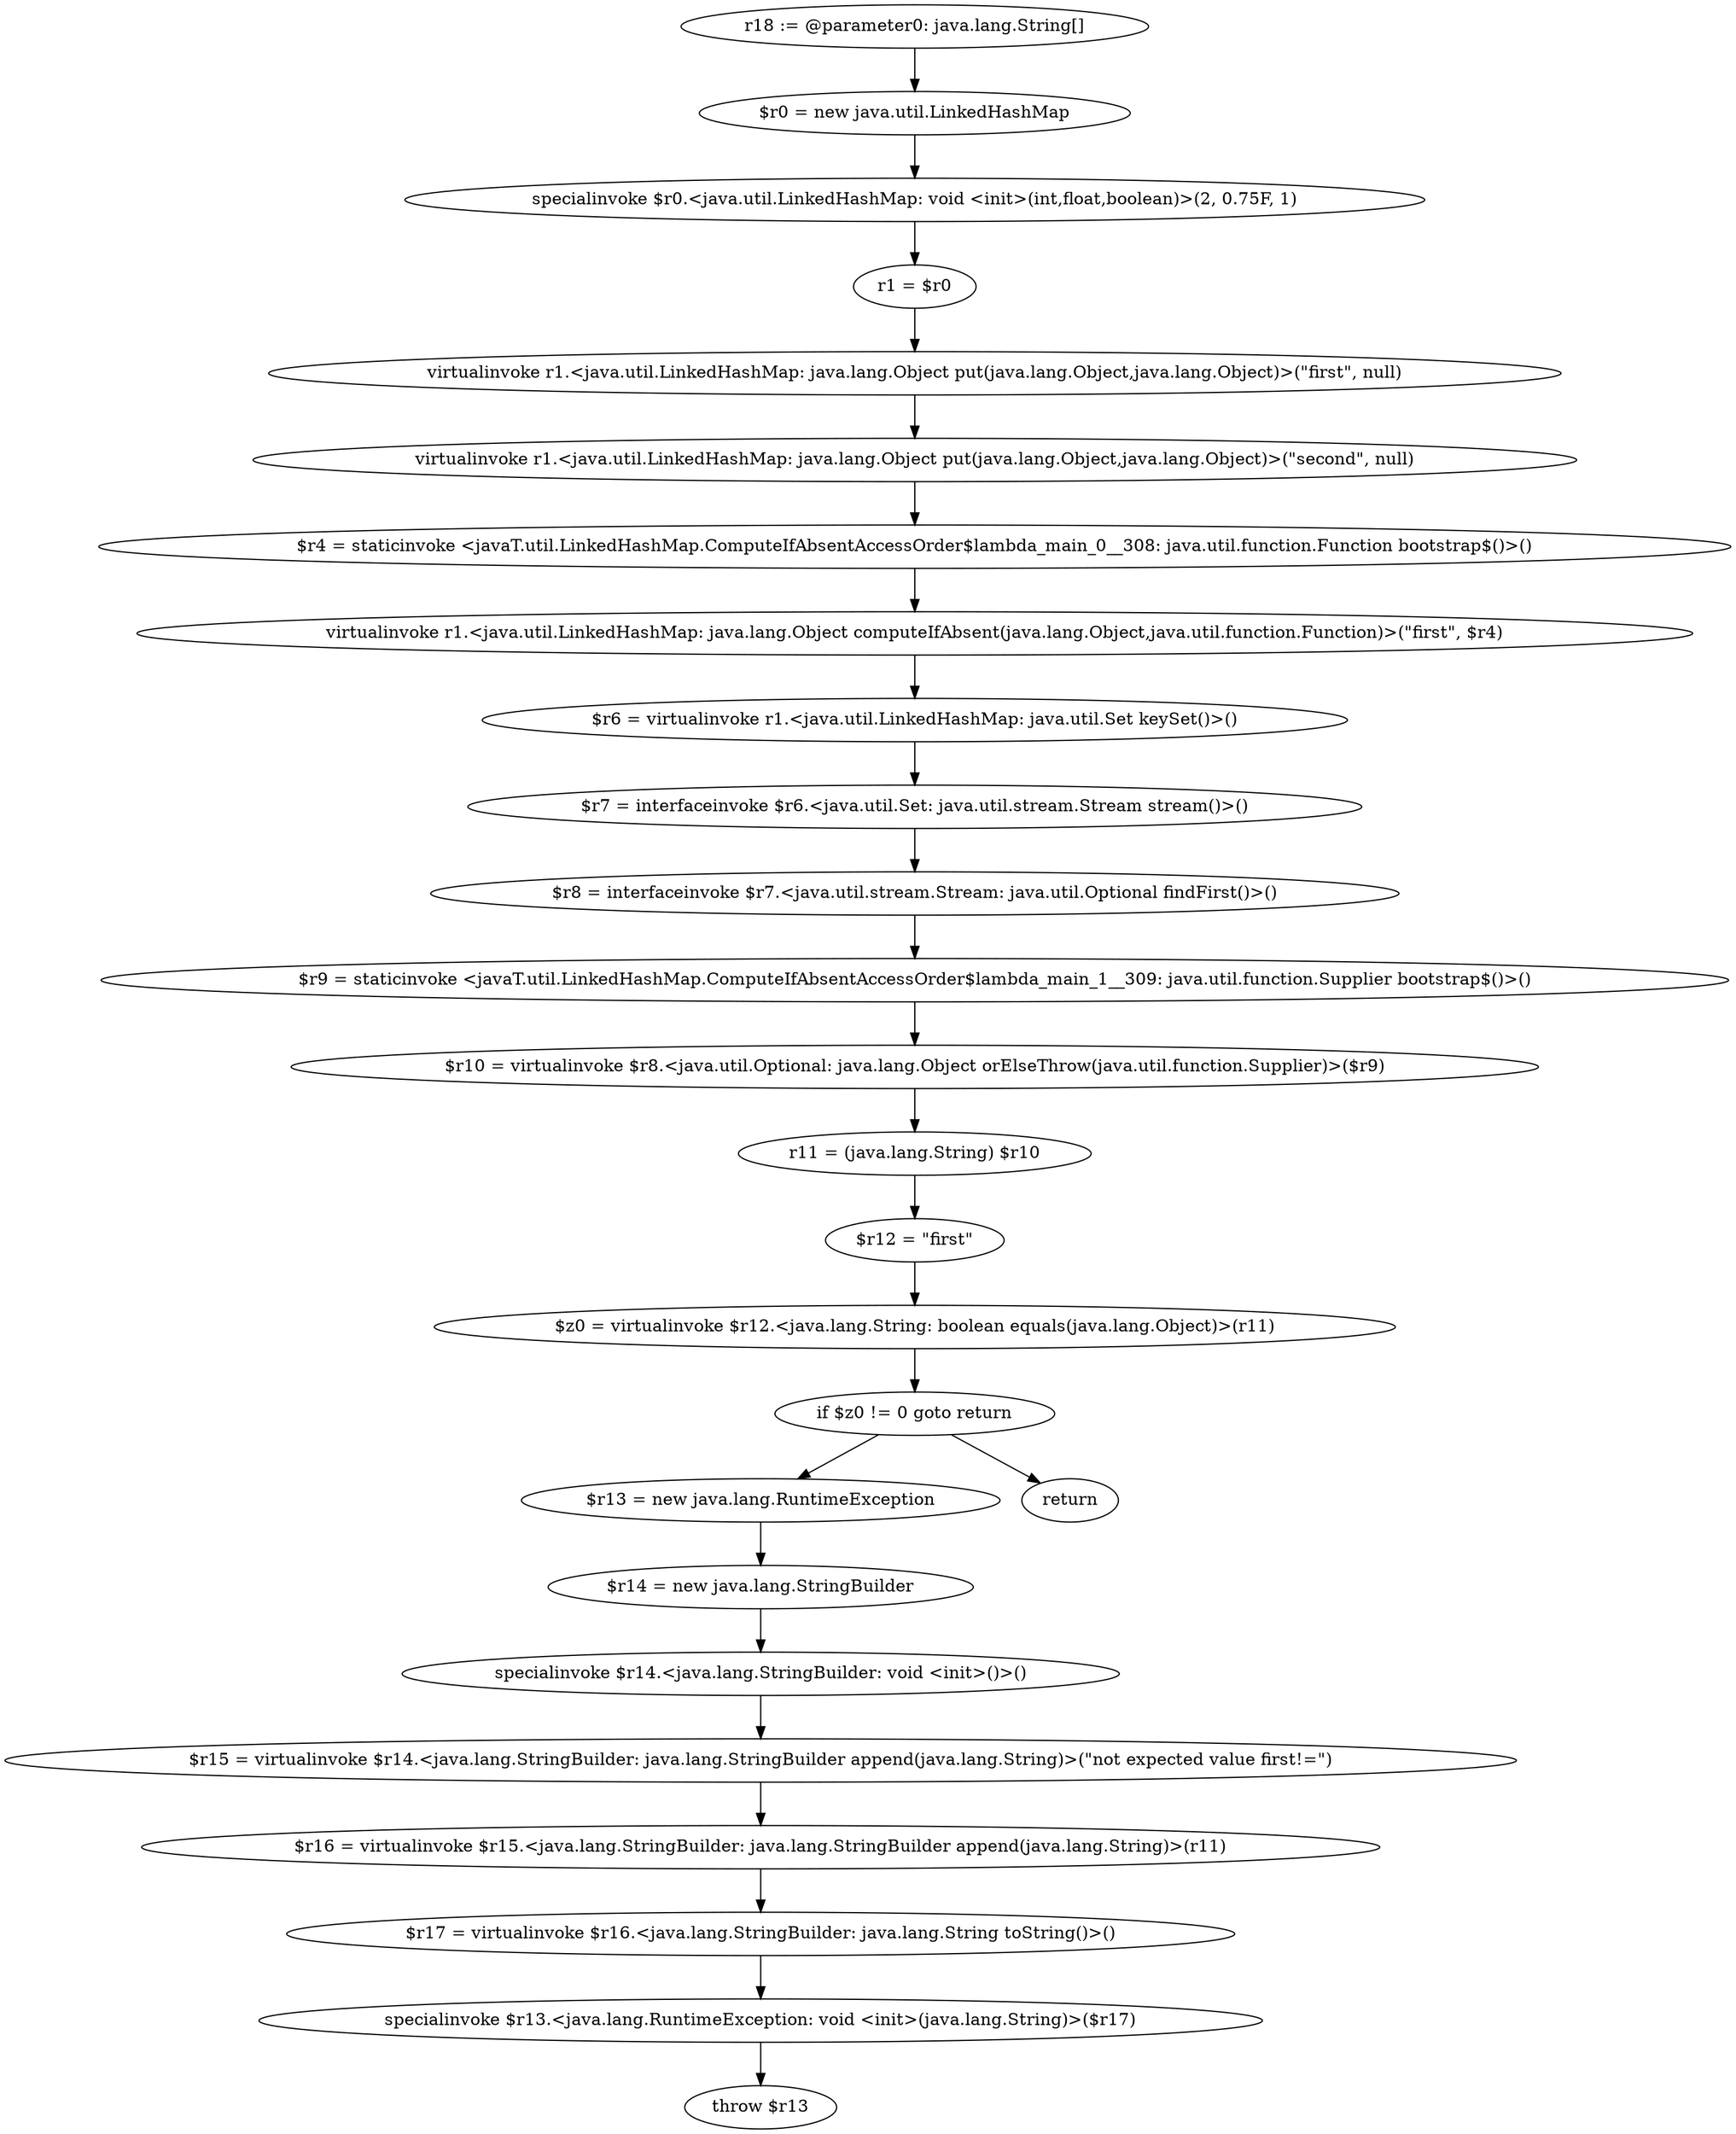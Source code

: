 digraph "unitGraph" {
    "r18 := @parameter0: java.lang.String[]"
    "$r0 = new java.util.LinkedHashMap"
    "specialinvoke $r0.<java.util.LinkedHashMap: void <init>(int,float,boolean)>(2, 0.75F, 1)"
    "r1 = $r0"
    "virtualinvoke r1.<java.util.LinkedHashMap: java.lang.Object put(java.lang.Object,java.lang.Object)>(\"first\", null)"
    "virtualinvoke r1.<java.util.LinkedHashMap: java.lang.Object put(java.lang.Object,java.lang.Object)>(\"second\", null)"
    "$r4 = staticinvoke <javaT.util.LinkedHashMap.ComputeIfAbsentAccessOrder$lambda_main_0__308: java.util.function.Function bootstrap$()>()"
    "virtualinvoke r1.<java.util.LinkedHashMap: java.lang.Object computeIfAbsent(java.lang.Object,java.util.function.Function)>(\"first\", $r4)"
    "$r6 = virtualinvoke r1.<java.util.LinkedHashMap: java.util.Set keySet()>()"
    "$r7 = interfaceinvoke $r6.<java.util.Set: java.util.stream.Stream stream()>()"
    "$r8 = interfaceinvoke $r7.<java.util.stream.Stream: java.util.Optional findFirst()>()"
    "$r9 = staticinvoke <javaT.util.LinkedHashMap.ComputeIfAbsentAccessOrder$lambda_main_1__309: java.util.function.Supplier bootstrap$()>()"
    "$r10 = virtualinvoke $r8.<java.util.Optional: java.lang.Object orElseThrow(java.util.function.Supplier)>($r9)"
    "r11 = (java.lang.String) $r10"
    "$r12 = \"first\""
    "$z0 = virtualinvoke $r12.<java.lang.String: boolean equals(java.lang.Object)>(r11)"
    "if $z0 != 0 goto return"
    "$r13 = new java.lang.RuntimeException"
    "$r14 = new java.lang.StringBuilder"
    "specialinvoke $r14.<java.lang.StringBuilder: void <init>()>()"
    "$r15 = virtualinvoke $r14.<java.lang.StringBuilder: java.lang.StringBuilder append(java.lang.String)>(\"not expected value first!=\")"
    "$r16 = virtualinvoke $r15.<java.lang.StringBuilder: java.lang.StringBuilder append(java.lang.String)>(r11)"
    "$r17 = virtualinvoke $r16.<java.lang.StringBuilder: java.lang.String toString()>()"
    "specialinvoke $r13.<java.lang.RuntimeException: void <init>(java.lang.String)>($r17)"
    "throw $r13"
    "return"
    "r18 := @parameter0: java.lang.String[]"->"$r0 = new java.util.LinkedHashMap";
    "$r0 = new java.util.LinkedHashMap"->"specialinvoke $r0.<java.util.LinkedHashMap: void <init>(int,float,boolean)>(2, 0.75F, 1)";
    "specialinvoke $r0.<java.util.LinkedHashMap: void <init>(int,float,boolean)>(2, 0.75F, 1)"->"r1 = $r0";
    "r1 = $r0"->"virtualinvoke r1.<java.util.LinkedHashMap: java.lang.Object put(java.lang.Object,java.lang.Object)>(\"first\", null)";
    "virtualinvoke r1.<java.util.LinkedHashMap: java.lang.Object put(java.lang.Object,java.lang.Object)>(\"first\", null)"->"virtualinvoke r1.<java.util.LinkedHashMap: java.lang.Object put(java.lang.Object,java.lang.Object)>(\"second\", null)";
    "virtualinvoke r1.<java.util.LinkedHashMap: java.lang.Object put(java.lang.Object,java.lang.Object)>(\"second\", null)"->"$r4 = staticinvoke <javaT.util.LinkedHashMap.ComputeIfAbsentAccessOrder$lambda_main_0__308: java.util.function.Function bootstrap$()>()";
    "$r4 = staticinvoke <javaT.util.LinkedHashMap.ComputeIfAbsentAccessOrder$lambda_main_0__308: java.util.function.Function bootstrap$()>()"->"virtualinvoke r1.<java.util.LinkedHashMap: java.lang.Object computeIfAbsent(java.lang.Object,java.util.function.Function)>(\"first\", $r4)";
    "virtualinvoke r1.<java.util.LinkedHashMap: java.lang.Object computeIfAbsent(java.lang.Object,java.util.function.Function)>(\"first\", $r4)"->"$r6 = virtualinvoke r1.<java.util.LinkedHashMap: java.util.Set keySet()>()";
    "$r6 = virtualinvoke r1.<java.util.LinkedHashMap: java.util.Set keySet()>()"->"$r7 = interfaceinvoke $r6.<java.util.Set: java.util.stream.Stream stream()>()";
    "$r7 = interfaceinvoke $r6.<java.util.Set: java.util.stream.Stream stream()>()"->"$r8 = interfaceinvoke $r7.<java.util.stream.Stream: java.util.Optional findFirst()>()";
    "$r8 = interfaceinvoke $r7.<java.util.stream.Stream: java.util.Optional findFirst()>()"->"$r9 = staticinvoke <javaT.util.LinkedHashMap.ComputeIfAbsentAccessOrder$lambda_main_1__309: java.util.function.Supplier bootstrap$()>()";
    "$r9 = staticinvoke <javaT.util.LinkedHashMap.ComputeIfAbsentAccessOrder$lambda_main_1__309: java.util.function.Supplier bootstrap$()>()"->"$r10 = virtualinvoke $r8.<java.util.Optional: java.lang.Object orElseThrow(java.util.function.Supplier)>($r9)";
    "$r10 = virtualinvoke $r8.<java.util.Optional: java.lang.Object orElseThrow(java.util.function.Supplier)>($r9)"->"r11 = (java.lang.String) $r10";
    "r11 = (java.lang.String) $r10"->"$r12 = \"first\"";
    "$r12 = \"first\""->"$z0 = virtualinvoke $r12.<java.lang.String: boolean equals(java.lang.Object)>(r11)";
    "$z0 = virtualinvoke $r12.<java.lang.String: boolean equals(java.lang.Object)>(r11)"->"if $z0 != 0 goto return";
    "if $z0 != 0 goto return"->"$r13 = new java.lang.RuntimeException";
    "if $z0 != 0 goto return"->"return";
    "$r13 = new java.lang.RuntimeException"->"$r14 = new java.lang.StringBuilder";
    "$r14 = new java.lang.StringBuilder"->"specialinvoke $r14.<java.lang.StringBuilder: void <init>()>()";
    "specialinvoke $r14.<java.lang.StringBuilder: void <init>()>()"->"$r15 = virtualinvoke $r14.<java.lang.StringBuilder: java.lang.StringBuilder append(java.lang.String)>(\"not expected value first!=\")";
    "$r15 = virtualinvoke $r14.<java.lang.StringBuilder: java.lang.StringBuilder append(java.lang.String)>(\"not expected value first!=\")"->"$r16 = virtualinvoke $r15.<java.lang.StringBuilder: java.lang.StringBuilder append(java.lang.String)>(r11)";
    "$r16 = virtualinvoke $r15.<java.lang.StringBuilder: java.lang.StringBuilder append(java.lang.String)>(r11)"->"$r17 = virtualinvoke $r16.<java.lang.StringBuilder: java.lang.String toString()>()";
    "$r17 = virtualinvoke $r16.<java.lang.StringBuilder: java.lang.String toString()>()"->"specialinvoke $r13.<java.lang.RuntimeException: void <init>(java.lang.String)>($r17)";
    "specialinvoke $r13.<java.lang.RuntimeException: void <init>(java.lang.String)>($r17)"->"throw $r13";
}
